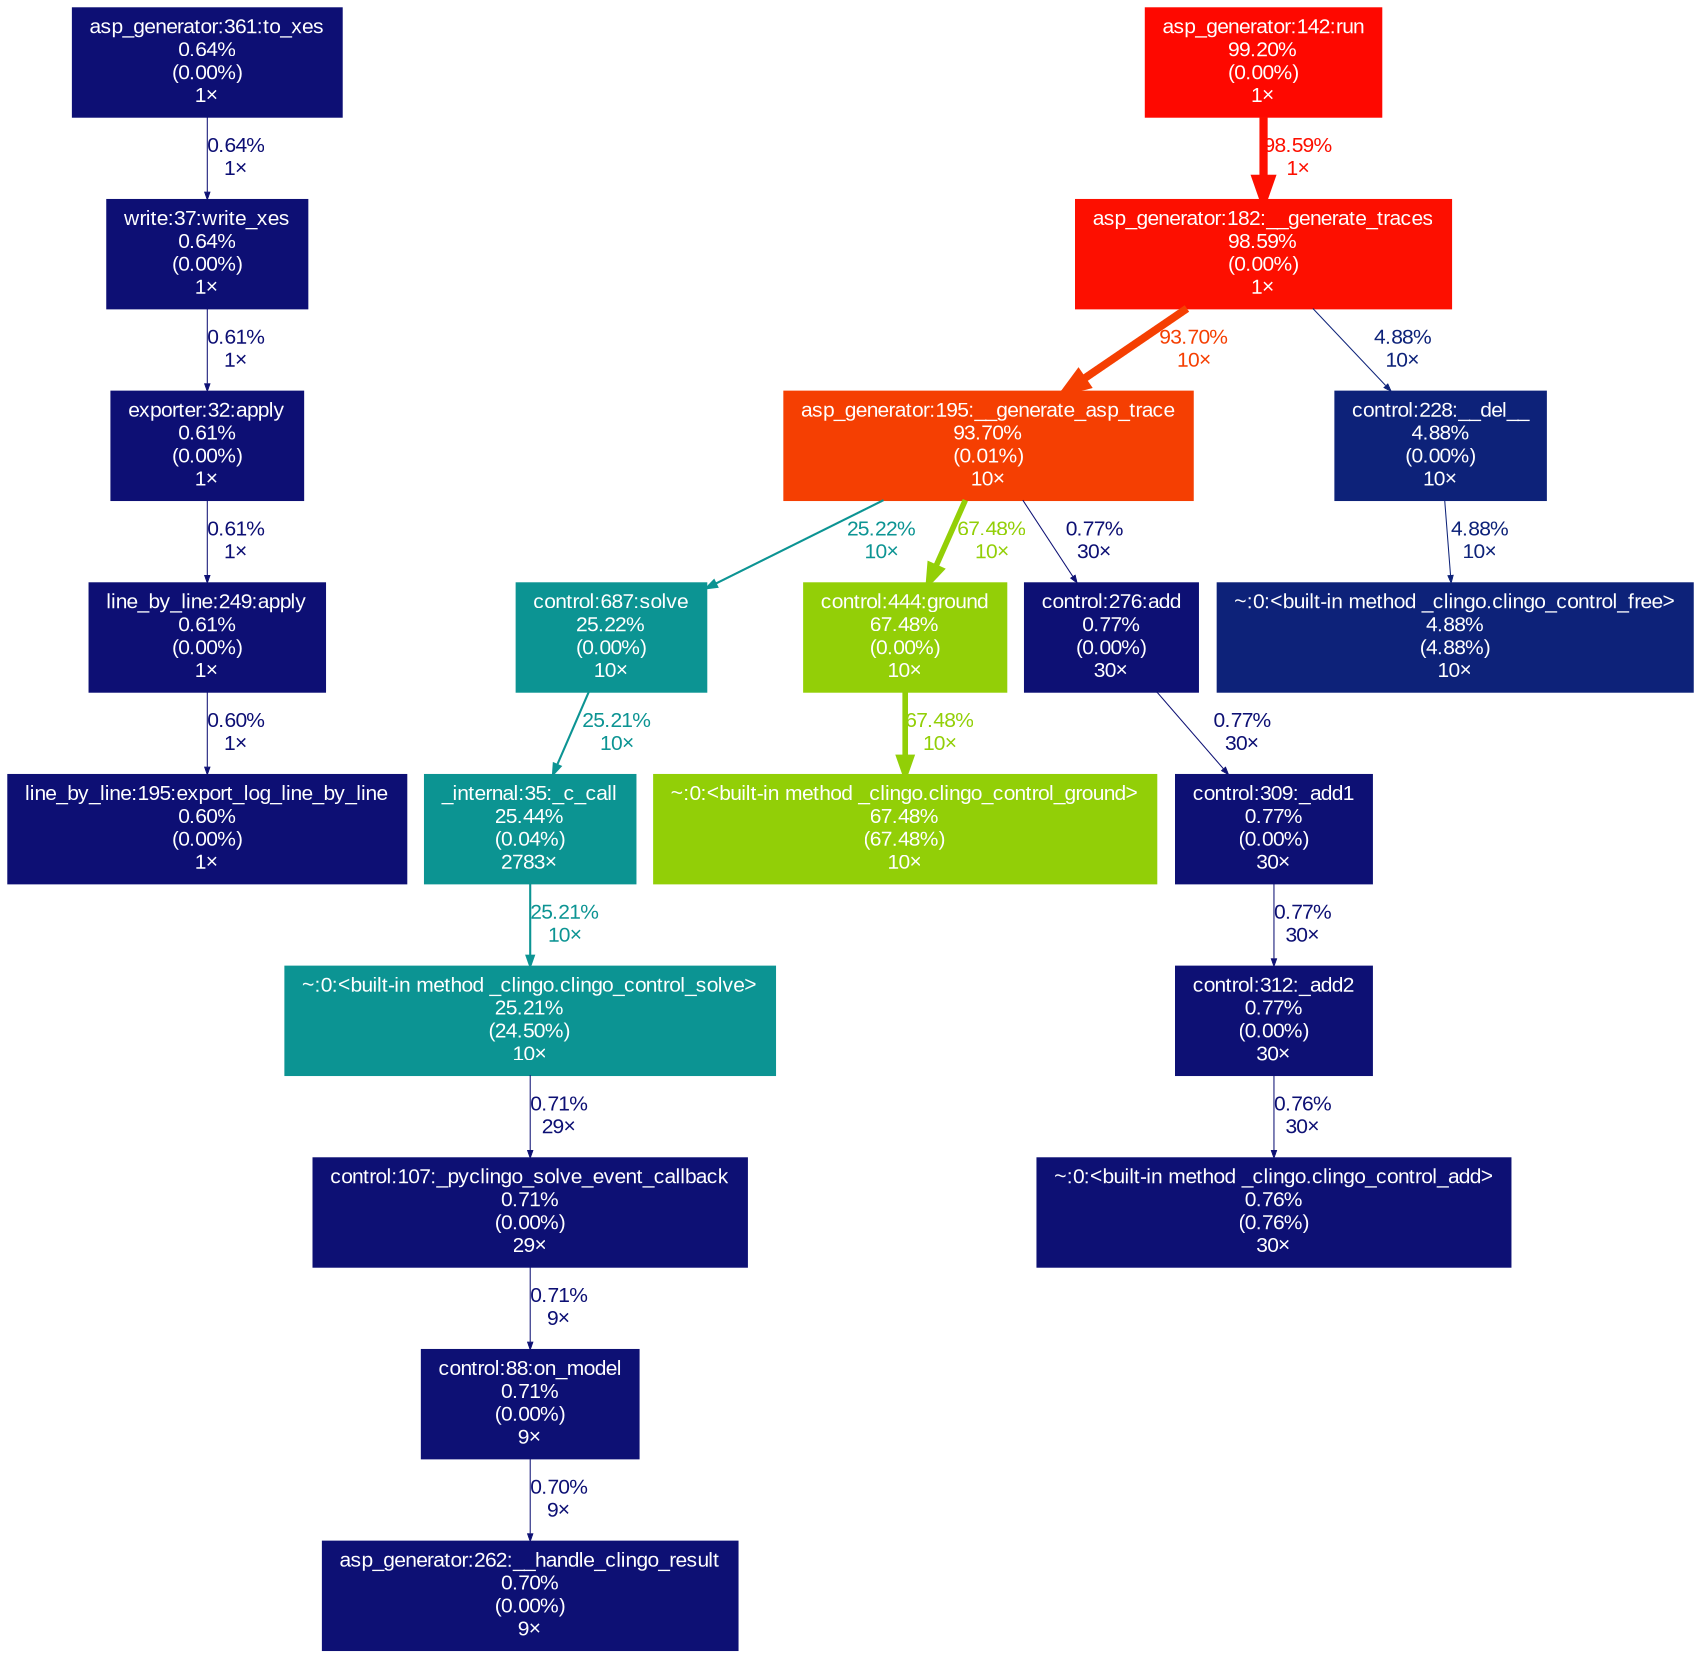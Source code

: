 digraph {
	graph [fontname=Arial, nodesep=0.125, ranksep=0.25];
	node [fontcolor=white, fontname=Arial, height=0, shape=box, style=filled, width=0];
	edge [fontname=Arial];
	51 [color="#0d0f74", fontcolor="#ffffff", fontsize="10.00", label="line_by_line:195:export_log_line_by_line\n0.60%\n(0.00%)\n1×", tooltip="C:\\Users\\MaSingh\\miniconda3\\lib\\site-packages\\pm4py\\objects\\log\\exporter\\xes\\variants\\line_by_line.py"];
	53 [color="#0d0f74", fontcolor="#ffffff", fontsize="10.00", label="write:37:write_xes\n0.64%\n(0.00%)\n1×", tooltip="C:\\Users\\MaSingh\\miniconda3\\lib\\site-packages\\pm4py\\write.py"];
	53 -> 393 [arrowsize="0.35", color="#0d0f74", fontcolor="#0d0f74", fontsize="10.00", label="0.61%\n1×", labeldistance="0.50", penwidth="0.50"];
	259 [color="#fe0800", fontcolor="#ffffff", fontsize="10.00", label="asp_generator:142:run\n99.20%\n(0.00%)\n1×", tooltip="C:\\Users\\MaSingh\\Desktop\\thesis\\newDir\\declare4py-v2.0\\src\\Declare4Py\\ProcessMiningTasks\\asp_log_generation\\asp_generator.py"];
	259 -> 272 [arrowsize="0.99", color="#fd0f00", fontcolor="#fd0f00", fontsize="10.00", label="98.59%\n1×", labeldistance="3.94", penwidth="3.94"];
	272 [color="#fd0f00", fontcolor="#ffffff", fontsize="10.00", label="asp_generator:182:__generate_traces\n98.59%\n(0.00%)\n1×", tooltip="C:\\Users\\MaSingh\\Desktop\\thesis\\newDir\\declare4py-v2.0\\src\\Declare4Py\\ProcessMiningTasks\\asp_log_generation\\asp_generator.py"];
	272 -> 273 [arrowsize="0.97", color="#f53f02", fontcolor="#f53f02", fontsize="10.00", label="93.70%\n10×", labeldistance="3.75", penwidth="3.75"];
	272 -> 388 [arrowsize="0.35", color="#0d2279", fontcolor="#0d2279", fontsize="10.00", label="4.88%\n10×", labeldistance="0.50", penwidth="0.50"];
	273 [color="#f53f02", fontcolor="#ffffff", fontsize="10.00", label="asp_generator:195:__generate_asp_trace\n93.70%\n(0.01%)\n10×", tooltip="C:\\Users\\MaSingh\\Desktop\\thesis\\newDir\\declare4py-v2.0\\src\\Declare4Py\\ProcessMiningTasks\\asp_log_generation\\asp_generator.py"];
	273 -> 347 [arrowsize="0.50", color="#0c9493", fontcolor="#0c9493", fontsize="10.00", label="25.22%\n10×", labeldistance="1.01", penwidth="1.01"];
	273 -> 377 [arrowsize="0.82", color="#93cf07", fontcolor="#93cf07", fontsize="10.00", label="67.48%\n10×", labeldistance="2.70", penwidth="2.70"];
	273 -> 389 [arrowsize="0.35", color="#0d1074", fontcolor="#0d1074", fontsize="10.00", label="0.77%\n30×", labeldistance="0.50", penwidth="0.50"];
	278 [color="#0d1074", fontcolor="#ffffff", fontsize="10.00", label="asp_generator:262:__handle_clingo_result\n0.70%\n(0.00%)\n9×", tooltip="C:\\Users\\MaSingh\\Desktop\\thesis\\newDir\\declare4py-v2.0\\src\\Declare4Py\\ProcessMiningTasks\\asp_log_generation\\asp_generator.py"];
	279 [color="#0d1074", fontcolor="#ffffff", fontsize="10.00", label="control:88:on_model\n0.71%\n(0.00%)\n9×", tooltip="C:\\Users\\MaSingh\\miniconda3\\lib\\site-packages\\clingo\\control.py"];
	279 -> 278 [arrowsize="0.35", color="#0d1074", fontcolor="#0d1074", fontsize="10.00", label="0.70%\n9×", labeldistance="0.50", penwidth="0.50"];
	330 [color="#0d0f74", fontcolor="#ffffff", fontsize="10.00", label="asp_generator:361:to_xes\n0.64%\n(0.00%)\n1×", tooltip="C:\\Users\\MaSingh\\Desktop\\thesis\\newDir\\declare4py-v2.0\\src\\Declare4Py\\ProcessMiningTasks\\asp_log_generation\\asp_generator.py"];
	330 -> 53 [arrowsize="0.35", color="#0d0f74", fontcolor="#0d0f74", fontsize="10.00", label="0.64%\n1×", labeldistance="0.50", penwidth="0.50"];
	345 [color="#0c9492", fontcolor="#ffffff", fontsize="10.00", label="_internal:35:_c_call\n25.44%\n(0.04%)\n2783×", tooltip="C:\\Users\\MaSingh\\miniconda3\\lib\\site-packages\\clingo\\_internal.py"];
	345 -> 387 [arrowsize="0.50", color="#0c9493", fontcolor="#0c9493", fontsize="10.00", label="25.21%\n10×", labeldistance="1.01", penwidth="1.01"];
	347 [color="#0c9493", fontcolor="#ffffff", fontsize="10.00", label="control:687:solve\n25.22%\n(0.00%)\n10×", tooltip="C:\\Users\\MaSingh\\miniconda3\\lib\\site-packages\\clingo\\control.py"];
	347 -> 345 [arrowsize="0.50", color="#0c9493", fontcolor="#0c9493", fontsize="10.00", label="25.21%\n10×", labeldistance="1.01", penwidth="1.01"];
	376 [color="#0d1074", fontcolor="#ffffff", fontsize="10.00", label="control:312:_add2\n0.77%\n(0.00%)\n30×", tooltip="C:\\Users\\MaSingh\\miniconda3\\lib\\site-packages\\clingo\\control.py"];
	376 -> 391 [arrowsize="0.35", color="#0d1074", fontcolor="#0d1074", fontsize="10.00", label="0.76%\n30×", labeldistance="0.50", penwidth="0.50"];
	377 [color="#93cf07", fontcolor="#ffffff", fontsize="10.00", label="control:444:ground\n67.48%\n(0.00%)\n10×", tooltip="C:\\Users\\MaSingh\\miniconda3\\lib\\site-packages\\clingo\\control.py"];
	377 -> 543 [arrowsize="0.82", color="#92cf07", fontcolor="#92cf07", fontsize="10.00", label="67.48%\n10×", labeldistance="2.70", penwidth="2.70"];
	384 [color="#0d1074", fontcolor="#ffffff", fontsize="10.00", label="control:107:_pyclingo_solve_event_callback\n0.71%\n(0.00%)\n29×", tooltip="C:\\Users\\MaSingh\\miniconda3\\lib\\site-packages\\clingo\\control.py"];
	384 -> 279 [arrowsize="0.35", color="#0d1074", fontcolor="#0d1074", fontsize="10.00", label="0.71%\n9×", labeldistance="0.50", penwidth="0.50"];
	387 [color="#0c9493", fontcolor="#ffffff", fontsize="10.00", label="~:0:<built-in method _clingo.clingo_control_solve>\n25.21%\n(24.50%)\n10×", tooltip="~"];
	387 -> 384 [arrowsize="0.35", color="#0d1074", fontcolor="#0d1074", fontsize="10.00", label="0.71%\n29×", labeldistance="0.50", penwidth="0.50"];
	388 [color="#0d2279", fontcolor="#ffffff", fontsize="10.00", label="control:228:__del__\n4.88%\n(0.00%)\n10×", tooltip="C:\\Users\\MaSingh\\miniconda3\\lib\\site-packages\\clingo\\control.py"];
	388 -> 546 [arrowsize="0.35", color="#0d2279", fontcolor="#0d2279", fontsize="10.00", label="4.88%\n10×", labeldistance="0.50", penwidth="0.50"];
	389 [color="#0d1074", fontcolor="#ffffff", fontsize="10.00", label="control:276:add\n0.77%\n(0.00%)\n30×", tooltip="C:\\Users\\MaSingh\\miniconda3\\lib\\site-packages\\clingo\\control.py"];
	389 -> 390 [arrowsize="0.35", color="#0d1074", fontcolor="#0d1074", fontsize="10.00", label="0.77%\n30×", labeldistance="0.50", penwidth="0.50"];
	390 [color="#0d1074", fontcolor="#ffffff", fontsize="10.00", label="control:309:_add1\n0.77%\n(0.00%)\n30×", tooltip="C:\\Users\\MaSingh\\miniconda3\\lib\\site-packages\\clingo\\control.py"];
	390 -> 376 [arrowsize="0.35", color="#0d1074", fontcolor="#0d1074", fontsize="10.00", label="0.77%\n30×", labeldistance="0.50", penwidth="0.50"];
	391 [color="#0d1074", fontcolor="#ffffff", fontsize="10.00", label="~:0:<built-in method _clingo.clingo_control_add>\n0.76%\n(0.76%)\n30×", tooltip="~"];
	392 [color="#0d0f74", fontcolor="#ffffff", fontsize="10.00", label="line_by_line:249:apply\n0.61%\n(0.00%)\n1×", tooltip="C:\\Users\\MaSingh\\miniconda3\\lib\\site-packages\\pm4py\\objects\\log\\exporter\\xes\\variants\\line_by_line.py"];
	392 -> 51 [arrowsize="0.35", color="#0d0f74", fontcolor="#0d0f74", fontsize="10.00", label="0.60%\n1×", labeldistance="0.50", penwidth="0.50"];
	393 [color="#0d0f74", fontcolor="#ffffff", fontsize="10.00", label="exporter:32:apply\n0.61%\n(0.00%)\n1×", tooltip="C:\\Users\\MaSingh\\miniconda3\\lib\\site-packages\\pm4py\\objects\\log\\exporter\\xes\\exporter.py"];
	393 -> 392 [arrowsize="0.35", color="#0d0f74", fontcolor="#0d0f74", fontsize="10.00", label="0.61%\n1×", labeldistance="0.50", penwidth="0.50"];
	543 [color="#92cf07", fontcolor="#ffffff", fontsize="10.00", label="~:0:<built-in method _clingo.clingo_control_ground>\n67.48%\n(67.48%)\n10×", tooltip="~"];
	546 [color="#0d2279", fontcolor="#ffffff", fontsize="10.00", label="~:0:<built-in method _clingo.clingo_control_free>\n4.88%\n(4.88%)\n10×", tooltip="~"];
}
